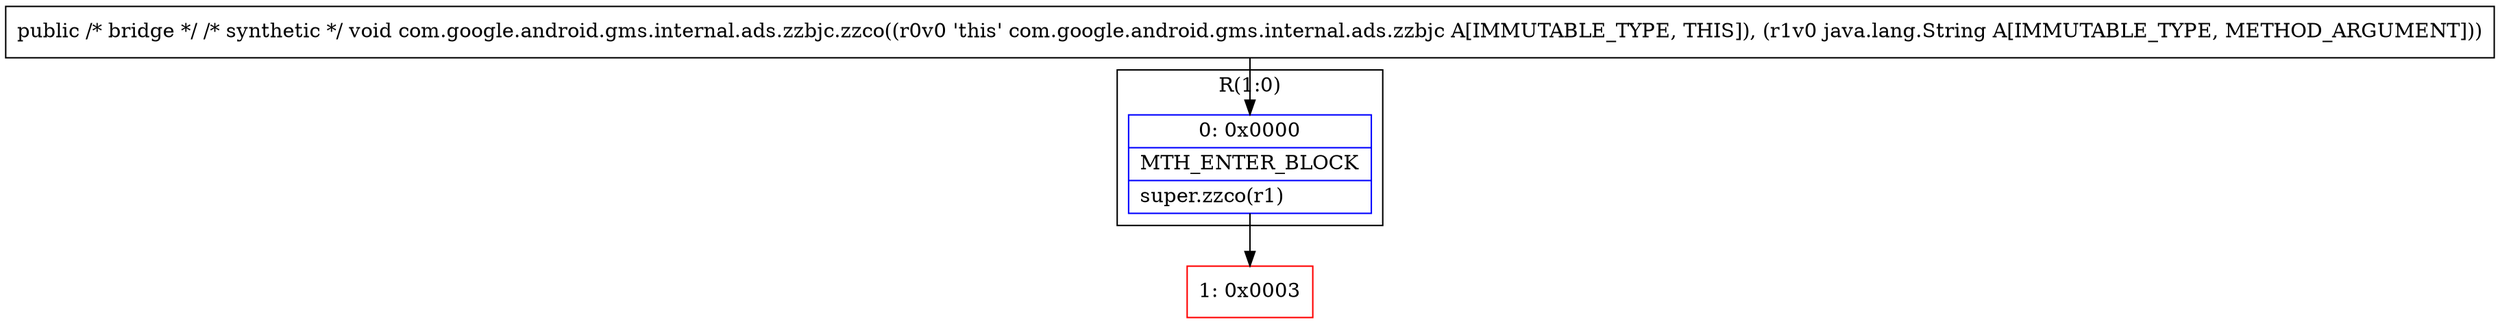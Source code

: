 digraph "CFG forcom.google.android.gms.internal.ads.zzbjc.zzco(Ljava\/lang\/String;)V" {
subgraph cluster_Region_612656619 {
label = "R(1:0)";
node [shape=record,color=blue];
Node_0 [shape=record,label="{0\:\ 0x0000|MTH_ENTER_BLOCK\l|super.zzco(r1)\l}"];
}
Node_1 [shape=record,color=red,label="{1\:\ 0x0003}"];
MethodNode[shape=record,label="{public \/* bridge *\/ \/* synthetic *\/ void com.google.android.gms.internal.ads.zzbjc.zzco((r0v0 'this' com.google.android.gms.internal.ads.zzbjc A[IMMUTABLE_TYPE, THIS]), (r1v0 java.lang.String A[IMMUTABLE_TYPE, METHOD_ARGUMENT])) }"];
MethodNode -> Node_0;
Node_0 -> Node_1;
}

